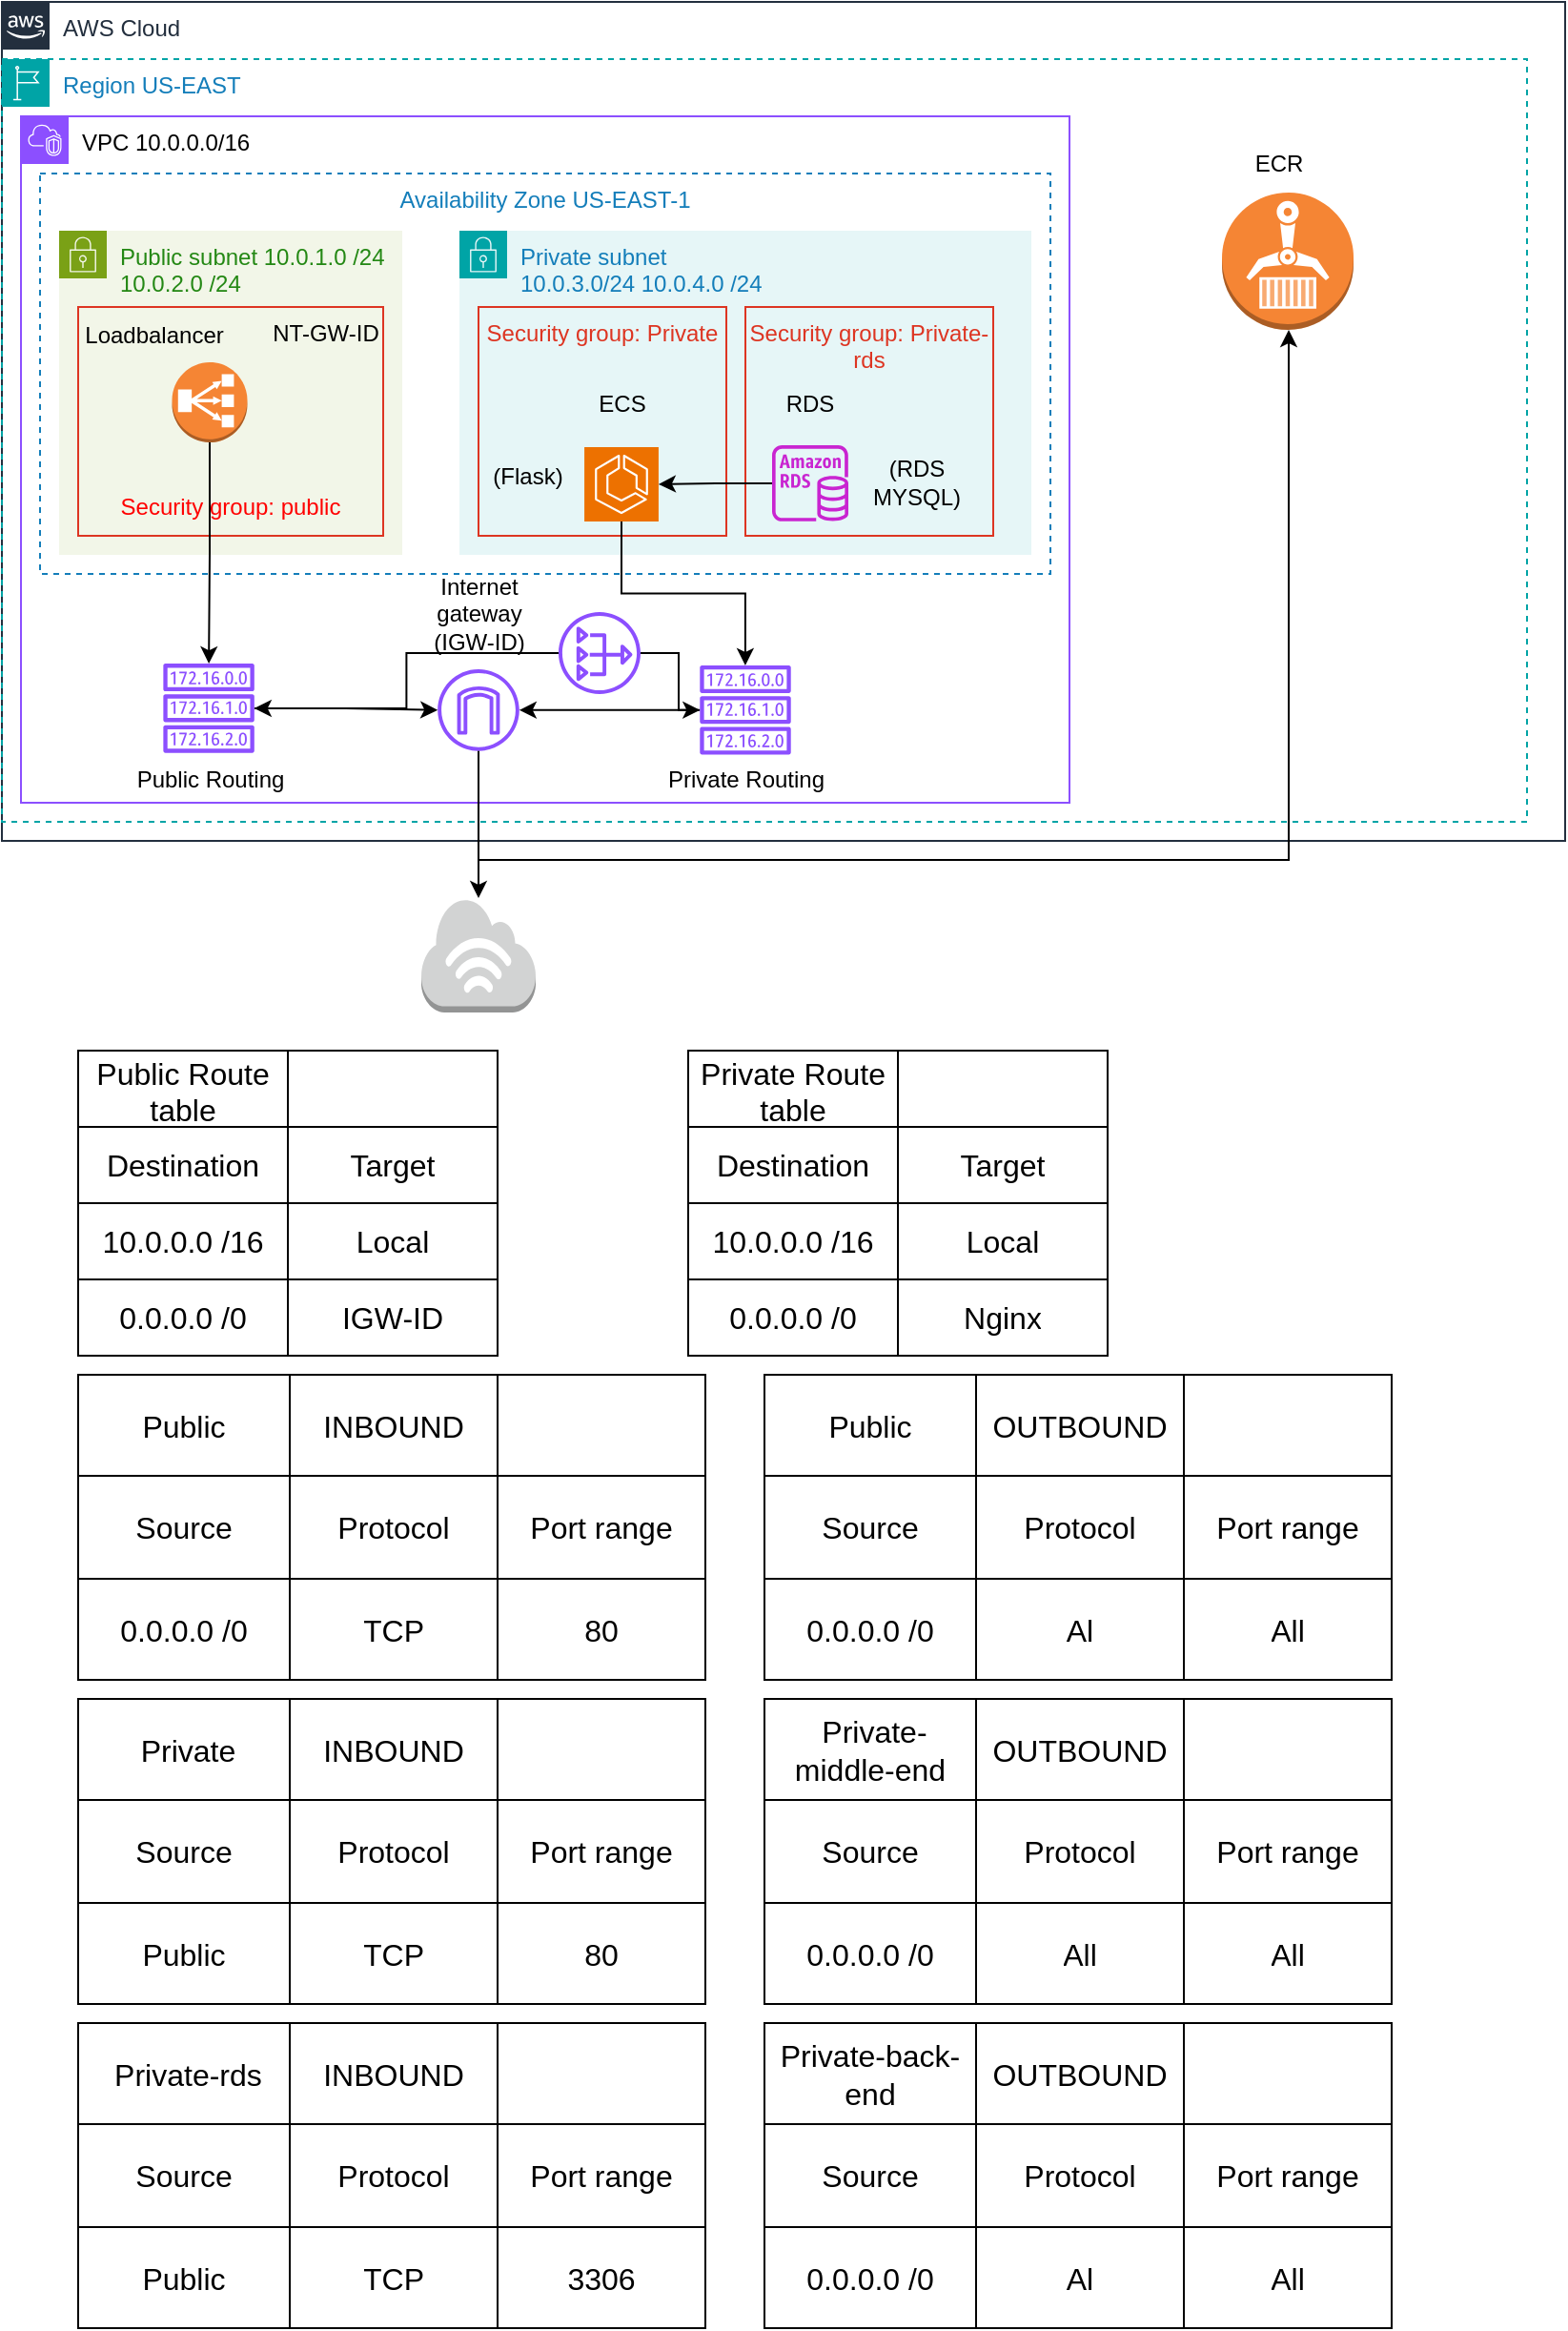 <mxfile version="27.0.5">
  <diagram name="Page-1" id="5mqavmqf-KSKa9qUVFey">
    <mxGraphModel dx="1971" dy="823" grid="1" gridSize="10" guides="1" tooltips="1" connect="1" arrows="1" fold="1" page="1" pageScale="1" pageWidth="827" pageHeight="1169" math="0" shadow="0">
      <root>
        <mxCell id="0" />
        <mxCell id="1" parent="0" />
        <mxCell id="b5eQ8oIe91yAA5OlFWOd-79" value="" style="outlineConnect=0;dashed=0;verticalLabelPosition=bottom;verticalAlign=top;align=center;html=1;shape=mxgraph.aws3.internet_3;fillColor=#D2D3D3;gradientColor=none;" parent="1" vertex="1">
          <mxGeometry x="220" y="470" width="60" height="60" as="geometry" />
        </mxCell>
        <mxCell id="b5eQ8oIe91yAA5OlFWOd-83" style="edgeStyle=orthogonalEdgeStyle;rounded=0;orthogonalLoop=1;jettySize=auto;html=1;" parent="1" source="b5eQ8oIe91yAA5OlFWOd-81" target="b5eQ8oIe91yAA5OlFWOd-79" edge="1">
          <mxGeometry relative="1" as="geometry" />
        </mxCell>
        <mxCell id="b5eQ8oIe91yAA5OlFWOd-76" value="AWS Cloud" style="points=[[0,0],[0.25,0],[0.5,0],[0.75,0],[1,0],[1,0.25],[1,0.5],[1,0.75],[1,1],[0.75,1],[0.5,1],[0.25,1],[0,1],[0,0.75],[0,0.5],[0,0.25]];outlineConnect=0;gradientColor=none;html=1;whiteSpace=wrap;fontSize=12;fontStyle=0;container=1;pointerEvents=0;collapsible=0;recursiveResize=0;shape=mxgraph.aws4.group;grIcon=mxgraph.aws4.group_aws_cloud_alt;strokeColor=#232F3E;fillColor=none;verticalAlign=top;align=left;spacingLeft=30;fontColor=#232F3E;dashed=0;" parent="1" vertex="1">
          <mxGeometry width="820" height="440" as="geometry" />
        </mxCell>
        <mxCell id="b5eQ8oIe91yAA5OlFWOd-77" value="&lt;div&gt;Region US-EAST&lt;/div&gt;" style="points=[[0,0],[0.25,0],[0.5,0],[0.75,0],[1,0],[1,0.25],[1,0.5],[1,0.75],[1,1],[0.75,1],[0.5,1],[0.25,1],[0,1],[0,0.75],[0,0.5],[0,0.25]];outlineConnect=0;gradientColor=none;html=1;whiteSpace=wrap;fontSize=12;fontStyle=0;container=1;pointerEvents=0;collapsible=0;recursiveResize=0;shape=mxgraph.aws4.group;grIcon=mxgraph.aws4.group_region;strokeColor=#00A4A6;fillColor=none;verticalAlign=top;align=left;spacingLeft=30;fontColor=#147EBA;dashed=1;" parent="b5eQ8oIe91yAA5OlFWOd-76" vertex="1">
          <mxGeometry y="30" width="800" height="400" as="geometry" />
        </mxCell>
        <mxCell id="b5eQ8oIe91yAA5OlFWOd-78" value="&lt;span style=&quot;color: rgb(0, 0, 0);&quot;&gt;VPC 10.0.0.0/16&lt;/span&gt;" style="points=[[0,0],[0.25,0],[0.5,0],[0.75,0],[1,0],[1,0.25],[1,0.5],[1,0.75],[1,1],[0.75,1],[0.5,1],[0.25,1],[0,1],[0,0.75],[0,0.5],[0,0.25]];outlineConnect=0;gradientColor=none;html=1;whiteSpace=wrap;fontSize=12;fontStyle=0;container=1;pointerEvents=0;collapsible=0;recursiveResize=0;shape=mxgraph.aws4.group;grIcon=mxgraph.aws4.group_vpc2;strokeColor=#8C4FFF;fillColor=none;verticalAlign=top;align=left;spacingLeft=30;fontColor=#AAB7B8;dashed=0;" parent="b5eQ8oIe91yAA5OlFWOd-77" vertex="1">
          <mxGeometry x="10" y="30" width="550" height="360" as="geometry" />
        </mxCell>
        <mxCell id="b5eQ8oIe91yAA5OlFWOd-86" value="Availability Zone US-EAST-1" style="fillColor=none;strokeColor=#147EBA;dashed=1;verticalAlign=top;fontStyle=0;fontColor=#147EBA;whiteSpace=wrap;html=1;" parent="b5eQ8oIe91yAA5OlFWOd-78" vertex="1">
          <mxGeometry x="10" y="30" width="530" height="210" as="geometry" />
        </mxCell>
        <mxCell id="b5eQ8oIe91yAA5OlFWOd-80" value="Internet gateway (IGW-ID)" style="text;html=1;align=center;verticalAlign=middle;whiteSpace=wrap;rounded=0;" parent="b5eQ8oIe91yAA5OlFWOd-78" vertex="1">
          <mxGeometry x="213.532" y="246" width="52.941" height="30" as="geometry" />
        </mxCell>
        <mxCell id="b5eQ8oIe91yAA5OlFWOd-81" value="" style="sketch=0;outlineConnect=0;fontColor=#232F3E;gradientColor=none;fillColor=#8C4FFF;strokeColor=none;dashed=0;verticalLabelPosition=bottom;verticalAlign=top;align=center;html=1;fontSize=12;fontStyle=0;aspect=fixed;pointerEvents=1;shape=mxgraph.aws4.internet_gateway;" parent="b5eQ8oIe91yAA5OlFWOd-78" vertex="1">
          <mxGeometry x="218.588" y="290.0" width="42.82" height="42.82" as="geometry" />
        </mxCell>
        <mxCell id="b5eQ8oIe91yAA5OlFWOd-91" value="&lt;div&gt;Private subnet&lt;/div&gt;&lt;div&gt;10.0.3.0/24 10.0.4.0 /24&lt;/div&gt;&lt;div&gt;&lt;br&gt;&lt;/div&gt;" style="points=[[0,0],[0.25,0],[0.5,0],[0.75,0],[1,0],[1,0.25],[1,0.5],[1,0.75],[1,1],[0.75,1],[0.5,1],[0.25,1],[0,1],[0,0.75],[0,0.5],[0,0.25]];outlineConnect=0;gradientColor=none;html=1;whiteSpace=wrap;fontSize=12;fontStyle=0;container=1;pointerEvents=0;collapsible=0;recursiveResize=0;shape=mxgraph.aws4.group;grIcon=mxgraph.aws4.group_security_group;grStroke=0;strokeColor=#00A4A6;fillColor=#E6F6F7;verticalAlign=top;align=left;spacingLeft=30;fontColor=#147EBA;dashed=0;" parent="b5eQ8oIe91yAA5OlFWOd-78" vertex="1">
          <mxGeometry x="230" y="60" width="300" height="170" as="geometry" />
        </mxCell>
        <mxCell id="b5eQ8oIe91yAA5OlFWOd-93" value="&lt;div&gt;Security group: Private&lt;/div&gt;" style="fillColor=none;strokeColor=#DD3522;verticalAlign=top;fontStyle=0;fontColor=#DD3522;whiteSpace=wrap;html=1;" parent="b5eQ8oIe91yAA5OlFWOd-91" vertex="1">
          <mxGeometry x="10" y="40" width="130" height="120" as="geometry" />
        </mxCell>
        <mxCell id="b5eQ8oIe91yAA5OlFWOd-102" value="" style="sketch=0;points=[[0,0,0],[0.25,0,0],[0.5,0,0],[0.75,0,0],[1,0,0],[0,1,0],[0.25,1,0],[0.5,1,0],[0.75,1,0],[1,1,0],[0,0.25,0],[0,0.5,0],[0,0.75,0],[1,0.25,0],[1,0.5,0],[1,0.75,0]];outlineConnect=0;fontColor=#232F3E;fillColor=#ED7100;strokeColor=#ffffff;dashed=0;verticalLabelPosition=bottom;verticalAlign=top;align=center;html=1;fontSize=12;fontStyle=0;aspect=fixed;shape=mxgraph.aws4.resourceIcon;resIcon=mxgraph.aws4.ecs;" parent="b5eQ8oIe91yAA5OlFWOd-91" vertex="1">
          <mxGeometry x="65.536" y="113.54" width="38.927" height="38.927" as="geometry" />
        </mxCell>
        <mxCell id="b5eQ8oIe91yAA5OlFWOd-103" value="&lt;div&gt;ECS&lt;/div&gt;" style="text;html=1;align=center;verticalAlign=middle;whiteSpace=wrap;rounded=0;" parent="b5eQ8oIe91yAA5OlFWOd-91" vertex="1">
          <mxGeometry x="40.73" y="76" width="88.54" height="30" as="geometry" />
        </mxCell>
        <mxCell id="b5eQ8oIe91yAA5OlFWOd-114" value="&lt;div&gt;Security group: Private-rds&lt;/div&gt;" style="fillColor=none;strokeColor=#DD3522;verticalAlign=top;fontStyle=0;fontColor=#DD3522;whiteSpace=wrap;html=1;" parent="b5eQ8oIe91yAA5OlFWOd-91" vertex="1">
          <mxGeometry x="150" y="40" width="130" height="120" as="geometry" />
        </mxCell>
        <mxCell id="b5eQ8oIe91yAA5OlFWOd-105" value="RDS" style="text;html=1;align=center;verticalAlign=middle;whiteSpace=wrap;rounded=0;" parent="b5eQ8oIe91yAA5OlFWOd-91" vertex="1">
          <mxGeometry x="154" y="76" width="60" height="30" as="geometry" />
        </mxCell>
        <mxCell id="b5eQ8oIe91yAA5OlFWOd-143" value="(Flask)" style="text;html=1;align=center;verticalAlign=middle;whiteSpace=wrap;rounded=0;" parent="b5eQ8oIe91yAA5OlFWOd-91" vertex="1">
          <mxGeometry x="5.54" y="113.54" width="60" height="30" as="geometry" />
        </mxCell>
        <mxCell id="b5eQ8oIe91yAA5OlFWOd-225" style="edgeStyle=orthogonalEdgeStyle;rounded=0;orthogonalLoop=1;jettySize=auto;html=1;" parent="b5eQ8oIe91yAA5OlFWOd-91" source="b5eQ8oIe91yAA5OlFWOd-144" target="b5eQ8oIe91yAA5OlFWOd-102" edge="1">
          <mxGeometry relative="1" as="geometry" />
        </mxCell>
        <mxCell id="b5eQ8oIe91yAA5OlFWOd-144" value="" style="sketch=0;outlineConnect=0;fontColor=#232F3E;gradientColor=none;fillColor=#C925D1;strokeColor=none;dashed=0;verticalLabelPosition=bottom;verticalAlign=top;align=center;html=1;fontSize=12;fontStyle=0;aspect=fixed;pointerEvents=1;shape=mxgraph.aws4.rds_instance;" parent="b5eQ8oIe91yAA5OlFWOd-91" vertex="1">
          <mxGeometry x="164" y="112.47" width="40" height="40" as="geometry" />
        </mxCell>
        <mxCell id="b5eQ8oIe91yAA5OlFWOd-146" value="(RDS MYSQL) " style="text;html=1;align=center;verticalAlign=middle;whiteSpace=wrap;rounded=0;" parent="b5eQ8oIe91yAA5OlFWOd-91" vertex="1">
          <mxGeometry x="210" y="117.47" width="60" height="30" as="geometry" />
        </mxCell>
        <mxCell id="b5eQ8oIe91yAA5OlFWOd-99" style="edgeStyle=orthogonalEdgeStyle;rounded=0;orthogonalLoop=1;jettySize=auto;html=1;" parent="b5eQ8oIe91yAA5OlFWOd-78" source="b5eQ8oIe91yAA5OlFWOd-94" target="b5eQ8oIe91yAA5OlFWOd-81" edge="1">
          <mxGeometry relative="1" as="geometry" />
        </mxCell>
        <mxCell id="b5eQ8oIe91yAA5OlFWOd-94" value="" style="sketch=0;outlineConnect=0;fontColor=#232F3E;gradientColor=none;fillColor=#8C4FFF;strokeColor=none;dashed=0;verticalLabelPosition=bottom;verticalAlign=top;align=center;html=1;fontSize=12;fontStyle=0;aspect=fixed;pointerEvents=1;shape=mxgraph.aws4.route_table;" parent="b5eQ8oIe91yAA5OlFWOd-78" vertex="1">
          <mxGeometry x="74.54" y="287.05" width="48" height="46.77" as="geometry" />
        </mxCell>
        <mxCell id="b5eQ8oIe91yAA5OlFWOd-95" value="Public Routing" style="text;html=1;align=center;verticalAlign=middle;resizable=0;points=[];autosize=1;strokeColor=none;fillColor=none;" parent="b5eQ8oIe91yAA5OlFWOd-78" vertex="1">
          <mxGeometry x="48.54" y="332.82" width="100" height="30" as="geometry" />
        </mxCell>
        <mxCell id="b5eQ8oIe91yAA5OlFWOd-112" style="edgeStyle=orthogonalEdgeStyle;rounded=0;orthogonalLoop=1;jettySize=auto;html=1;" parent="b5eQ8oIe91yAA5OlFWOd-78" source="b5eQ8oIe91yAA5OlFWOd-107" target="b5eQ8oIe91yAA5OlFWOd-81" edge="1">
          <mxGeometry relative="1" as="geometry" />
        </mxCell>
        <mxCell id="b5eQ8oIe91yAA5OlFWOd-107" value="" style="sketch=0;outlineConnect=0;fontColor=#232F3E;gradientColor=none;fillColor=#8C4FFF;strokeColor=none;dashed=0;verticalLabelPosition=bottom;verticalAlign=top;align=center;html=1;fontSize=12;fontStyle=0;aspect=fixed;pointerEvents=1;shape=mxgraph.aws4.route_table;" parent="b5eQ8oIe91yAA5OlFWOd-78" vertex="1">
          <mxGeometry x="356" y="288" width="48" height="46.77" as="geometry" />
        </mxCell>
        <mxCell id="b5eQ8oIe91yAA5OlFWOd-108" style="edgeStyle=orthogonalEdgeStyle;rounded=0;orthogonalLoop=1;jettySize=auto;html=1;exitX=0.5;exitY=1;exitDx=0;exitDy=0;exitPerimeter=0;" parent="b5eQ8oIe91yAA5OlFWOd-78" source="b5eQ8oIe91yAA5OlFWOd-102" target="b5eQ8oIe91yAA5OlFWOd-107" edge="1">
          <mxGeometry relative="1" as="geometry" />
        </mxCell>
        <mxCell id="b5eQ8oIe91yAA5OlFWOd-111" value="Private Routing" style="text;html=1;align=center;verticalAlign=middle;resizable=0;points=[];autosize=1;strokeColor=none;fillColor=none;" parent="b5eQ8oIe91yAA5OlFWOd-78" vertex="1">
          <mxGeometry x="325" y="332.77" width="110" height="30" as="geometry" />
        </mxCell>
        <mxCell id="1ZduI3p1I3vaccKk_Srs-1" value="Public subnet 10.0.1.0 /24 10.0.2.0 /24" style="points=[[0,0],[0.25,0],[0.5,0],[0.75,0],[1,0],[1,0.25],[1,0.5],[1,0.75],[1,1],[0.75,1],[0.5,1],[0.25,1],[0,1],[0,0.75],[0,0.5],[0,0.25]];outlineConnect=0;gradientColor=none;html=1;whiteSpace=wrap;fontSize=12;fontStyle=0;container=1;pointerEvents=0;collapsible=0;recursiveResize=0;shape=mxgraph.aws4.group;grIcon=mxgraph.aws4.group_security_group;grStroke=0;strokeColor=#7AA116;fillColor=#F2F6E8;verticalAlign=top;align=left;spacingLeft=30;fontColor=#248814;dashed=0;" vertex="1" parent="b5eQ8oIe91yAA5OlFWOd-78">
          <mxGeometry x="20" y="60" width="180" height="170" as="geometry" />
        </mxCell>
        <mxCell id="1ZduI3p1I3vaccKk_Srs-2" value="" style="fillColor=none;strokeColor=#DD3522;verticalAlign=top;fontStyle=0;fontColor=#DD3522;whiteSpace=wrap;html=1;" vertex="1" parent="1ZduI3p1I3vaccKk_Srs-1">
          <mxGeometry x="10" y="40" width="160" height="120" as="geometry" />
        </mxCell>
        <mxCell id="1ZduI3p1I3vaccKk_Srs-3" value="" style="outlineConnect=0;dashed=0;verticalLabelPosition=bottom;verticalAlign=top;align=center;html=1;shape=mxgraph.aws3.classic_load_balancer;fillColor=#F58534;gradientColor=none;" vertex="1" parent="1ZduI3p1I3vaccKk_Srs-1">
          <mxGeometry x="59.25" y="69" width="39.5" height="42" as="geometry" />
        </mxCell>
        <mxCell id="1ZduI3p1I3vaccKk_Srs-4" value="Loadbalancer" style="text;html=1;align=center;verticalAlign=middle;whiteSpace=wrap;rounded=0;rotation=0;" vertex="1" parent="1ZduI3p1I3vaccKk_Srs-1">
          <mxGeometry x="20" y="40" width="60" height="30" as="geometry" />
        </mxCell>
        <mxCell id="1ZduI3p1I3vaccKk_Srs-5" value="Security group: public" style="text;html=1;align=center;verticalAlign=middle;whiteSpace=wrap;rounded=0;fontColor=light-dark(#ff0000, #ededed);" vertex="1" parent="1ZduI3p1I3vaccKk_Srs-1">
          <mxGeometry x="20" y="130" width="140" height="30" as="geometry" />
        </mxCell>
        <mxCell id="1ZduI3p1I3vaccKk_Srs-8" value="&lt;div&gt;NT-GW-ID&lt;/div&gt;" style="text;html=1;align=center;verticalAlign=middle;whiteSpace=wrap;rounded=0;" vertex="1" parent="1ZduI3p1I3vaccKk_Srs-1">
          <mxGeometry x="110" y="39" width="60" height="30" as="geometry" />
        </mxCell>
        <mxCell id="1ZduI3p1I3vaccKk_Srs-9" style="edgeStyle=orthogonalEdgeStyle;rounded=0;orthogonalLoop=1;jettySize=auto;html=1;exitX=0.5;exitY=1;exitDx=0;exitDy=0;exitPerimeter=0;" edge="1" parent="b5eQ8oIe91yAA5OlFWOd-78" source="1ZduI3p1I3vaccKk_Srs-3" target="b5eQ8oIe91yAA5OlFWOd-94">
          <mxGeometry relative="1" as="geometry" />
        </mxCell>
        <mxCell id="1ZduI3p1I3vaccKk_Srs-10" style="edgeStyle=orthogonalEdgeStyle;rounded=0;orthogonalLoop=1;jettySize=auto;html=1;" edge="1" parent="b5eQ8oIe91yAA5OlFWOd-78" source="1ZduI3p1I3vaccKk_Srs-6" target="b5eQ8oIe91yAA5OlFWOd-107">
          <mxGeometry relative="1" as="geometry" />
        </mxCell>
        <mxCell id="1ZduI3p1I3vaccKk_Srs-11" style="edgeStyle=orthogonalEdgeStyle;rounded=0;orthogonalLoop=1;jettySize=auto;html=1;" edge="1" parent="b5eQ8oIe91yAA5OlFWOd-78" source="1ZduI3p1I3vaccKk_Srs-6" target="b5eQ8oIe91yAA5OlFWOd-94">
          <mxGeometry relative="1" as="geometry" />
        </mxCell>
        <mxCell id="1ZduI3p1I3vaccKk_Srs-6" value="" style="sketch=0;outlineConnect=0;fontColor=#232F3E;gradientColor=none;fillColor=#8C4FFF;strokeColor=none;dashed=0;verticalLabelPosition=bottom;verticalAlign=top;align=center;html=1;fontSize=12;fontStyle=0;aspect=fixed;pointerEvents=1;shape=mxgraph.aws4.nat_gateway;" vertex="1" parent="b5eQ8oIe91yAA5OlFWOd-78">
          <mxGeometry x="282" y="260" width="43" height="43" as="geometry" />
        </mxCell>
        <mxCell id="AVe9h3uzQn_SfULNAVAQ-1" value="" style="outlineConnect=0;dashed=0;verticalLabelPosition=bottom;verticalAlign=top;align=center;html=1;shape=mxgraph.aws3.ecr;fillColor=#F58534;gradientColor=none;" parent="b5eQ8oIe91yAA5OlFWOd-77" vertex="1">
          <mxGeometry x="640" y="70" width="69" height="72" as="geometry" />
        </mxCell>
        <mxCell id="AVe9h3uzQn_SfULNAVAQ-3" style="edgeStyle=orthogonalEdgeStyle;rounded=0;orthogonalLoop=1;jettySize=auto;html=1;" parent="b5eQ8oIe91yAA5OlFWOd-77" source="b5eQ8oIe91yAA5OlFWOd-81" target="AVe9h3uzQn_SfULNAVAQ-1" edge="1">
          <mxGeometry relative="1" as="geometry">
            <Array as="points">
              <mxPoint x="250" y="420" />
              <mxPoint x="675" y="420" />
            </Array>
          </mxGeometry>
        </mxCell>
        <mxCell id="AVe9h3uzQn_SfULNAVAQ-4" value="ECR" style="text;html=1;align=center;verticalAlign=middle;whiteSpace=wrap;rounded=0;" parent="b5eQ8oIe91yAA5OlFWOd-77" vertex="1">
          <mxGeometry x="640" y="40" width="60" height="30" as="geometry" />
        </mxCell>
        <mxCell id="b5eQ8oIe91yAA5OlFWOd-116" value="" style="shape=table;startSize=0;container=1;collapsible=0;childLayout=tableLayout;fontSize=16;" parent="1" vertex="1">
          <mxGeometry x="40" y="550" width="220" height="160" as="geometry" />
        </mxCell>
        <mxCell id="b5eQ8oIe91yAA5OlFWOd-117" value="" style="shape=tableRow;horizontal=0;startSize=0;swimlaneHead=0;swimlaneBody=0;strokeColor=inherit;top=0;left=0;bottom=0;right=0;collapsible=0;dropTarget=0;fillColor=none;points=[[0,0.5],[1,0.5]];portConstraint=eastwest;fontSize=16;" parent="b5eQ8oIe91yAA5OlFWOd-116" vertex="1">
          <mxGeometry width="220" height="40" as="geometry" />
        </mxCell>
        <mxCell id="b5eQ8oIe91yAA5OlFWOd-118" value="Public Route table" style="shape=partialRectangle;html=1;whiteSpace=wrap;connectable=0;strokeColor=inherit;overflow=hidden;fillColor=none;top=0;left=0;bottom=0;right=0;pointerEvents=1;fontSize=16;" parent="b5eQ8oIe91yAA5OlFWOd-117" vertex="1">
          <mxGeometry width="110" height="40" as="geometry">
            <mxRectangle width="110" height="40" as="alternateBounds" />
          </mxGeometry>
        </mxCell>
        <mxCell id="b5eQ8oIe91yAA5OlFWOd-119" value="" style="shape=partialRectangle;html=1;whiteSpace=wrap;connectable=0;strokeColor=inherit;overflow=hidden;fillColor=none;top=0;left=0;bottom=0;right=0;pointerEvents=1;fontSize=16;" parent="b5eQ8oIe91yAA5OlFWOd-117" vertex="1">
          <mxGeometry x="110" width="110" height="40" as="geometry">
            <mxRectangle width="110" height="40" as="alternateBounds" />
          </mxGeometry>
        </mxCell>
        <mxCell id="b5eQ8oIe91yAA5OlFWOd-120" value="" style="shape=tableRow;horizontal=0;startSize=0;swimlaneHead=0;swimlaneBody=0;strokeColor=inherit;top=0;left=0;bottom=0;right=0;collapsible=0;dropTarget=0;fillColor=none;points=[[0,0.5],[1,0.5]];portConstraint=eastwest;fontSize=16;" parent="b5eQ8oIe91yAA5OlFWOd-116" vertex="1">
          <mxGeometry y="40" width="220" height="40" as="geometry" />
        </mxCell>
        <mxCell id="b5eQ8oIe91yAA5OlFWOd-121" value="Destination" style="shape=partialRectangle;html=1;whiteSpace=wrap;connectable=0;strokeColor=inherit;overflow=hidden;fillColor=none;top=0;left=0;bottom=0;right=0;pointerEvents=1;fontSize=16;" parent="b5eQ8oIe91yAA5OlFWOd-120" vertex="1">
          <mxGeometry width="110" height="40" as="geometry">
            <mxRectangle width="110" height="40" as="alternateBounds" />
          </mxGeometry>
        </mxCell>
        <mxCell id="b5eQ8oIe91yAA5OlFWOd-122" value="Target" style="shape=partialRectangle;html=1;whiteSpace=wrap;connectable=0;strokeColor=inherit;overflow=hidden;fillColor=none;top=0;left=0;bottom=0;right=0;pointerEvents=1;fontSize=16;" parent="b5eQ8oIe91yAA5OlFWOd-120" vertex="1">
          <mxGeometry x="110" width="110" height="40" as="geometry">
            <mxRectangle width="110" height="40" as="alternateBounds" />
          </mxGeometry>
        </mxCell>
        <mxCell id="b5eQ8oIe91yAA5OlFWOd-123" value="" style="shape=tableRow;horizontal=0;startSize=0;swimlaneHead=0;swimlaneBody=0;strokeColor=inherit;top=0;left=0;bottom=0;right=0;collapsible=0;dropTarget=0;fillColor=none;points=[[0,0.5],[1,0.5]];portConstraint=eastwest;fontSize=16;" parent="b5eQ8oIe91yAA5OlFWOd-116" vertex="1">
          <mxGeometry y="80" width="220" height="40" as="geometry" />
        </mxCell>
        <mxCell id="b5eQ8oIe91yAA5OlFWOd-124" value="&lt;div align=&quot;center&quot;&gt;10.0.0.0 /16&lt;/div&gt;" style="shape=partialRectangle;html=1;whiteSpace=wrap;connectable=0;strokeColor=inherit;overflow=hidden;fillColor=none;top=0;left=0;bottom=0;right=0;pointerEvents=1;fontSize=16;align=center;" parent="b5eQ8oIe91yAA5OlFWOd-123" vertex="1">
          <mxGeometry width="110" height="40" as="geometry">
            <mxRectangle width="110" height="40" as="alternateBounds" />
          </mxGeometry>
        </mxCell>
        <mxCell id="b5eQ8oIe91yAA5OlFWOd-125" value="Local" style="shape=partialRectangle;html=1;whiteSpace=wrap;connectable=0;strokeColor=inherit;overflow=hidden;fillColor=none;top=0;left=0;bottom=0;right=0;pointerEvents=1;fontSize=16;" parent="b5eQ8oIe91yAA5OlFWOd-123" vertex="1">
          <mxGeometry x="110" width="110" height="40" as="geometry">
            <mxRectangle width="110" height="40" as="alternateBounds" />
          </mxGeometry>
        </mxCell>
        <mxCell id="b5eQ8oIe91yAA5OlFWOd-126" style="shape=tableRow;horizontal=0;startSize=0;swimlaneHead=0;swimlaneBody=0;strokeColor=inherit;top=0;left=0;bottom=0;right=0;collapsible=0;dropTarget=0;fillColor=none;points=[[0,0.5],[1,0.5]];portConstraint=eastwest;fontSize=16;" parent="b5eQ8oIe91yAA5OlFWOd-116" vertex="1">
          <mxGeometry y="120" width="220" height="40" as="geometry" />
        </mxCell>
        <mxCell id="b5eQ8oIe91yAA5OlFWOd-127" value="0.0.0.0 /0" style="shape=partialRectangle;html=1;whiteSpace=wrap;connectable=0;strokeColor=inherit;overflow=hidden;fillColor=none;top=0;left=0;bottom=0;right=0;pointerEvents=1;fontSize=16;align=center;" parent="b5eQ8oIe91yAA5OlFWOd-126" vertex="1">
          <mxGeometry width="110" height="40" as="geometry">
            <mxRectangle width="110" height="40" as="alternateBounds" />
          </mxGeometry>
        </mxCell>
        <mxCell id="b5eQ8oIe91yAA5OlFWOd-128" value="IGW-ID" style="shape=partialRectangle;html=1;whiteSpace=wrap;connectable=0;strokeColor=inherit;overflow=hidden;fillColor=none;top=0;left=0;bottom=0;right=0;pointerEvents=1;fontSize=16;" parent="b5eQ8oIe91yAA5OlFWOd-126" vertex="1">
          <mxGeometry x="110" width="110" height="40" as="geometry">
            <mxRectangle width="110" height="40" as="alternateBounds" />
          </mxGeometry>
        </mxCell>
        <mxCell id="b5eQ8oIe91yAA5OlFWOd-129" value="" style="shape=table;startSize=0;container=1;collapsible=0;childLayout=tableLayout;fontSize=16;" parent="1" vertex="1">
          <mxGeometry x="360" y="550" width="220" height="160" as="geometry" />
        </mxCell>
        <mxCell id="b5eQ8oIe91yAA5OlFWOd-130" value="" style="shape=tableRow;horizontal=0;startSize=0;swimlaneHead=0;swimlaneBody=0;strokeColor=inherit;top=0;left=0;bottom=0;right=0;collapsible=0;dropTarget=0;fillColor=none;points=[[0,0.5],[1,0.5]];portConstraint=eastwest;fontSize=16;" parent="b5eQ8oIe91yAA5OlFWOd-129" vertex="1">
          <mxGeometry width="220" height="40" as="geometry" />
        </mxCell>
        <mxCell id="b5eQ8oIe91yAA5OlFWOd-131" value="Private Route table" style="shape=partialRectangle;html=1;whiteSpace=wrap;connectable=0;strokeColor=inherit;overflow=hidden;fillColor=none;top=0;left=0;bottom=0;right=0;pointerEvents=1;fontSize=16;" parent="b5eQ8oIe91yAA5OlFWOd-130" vertex="1">
          <mxGeometry width="110" height="40" as="geometry">
            <mxRectangle width="110" height="40" as="alternateBounds" />
          </mxGeometry>
        </mxCell>
        <mxCell id="b5eQ8oIe91yAA5OlFWOd-132" value="" style="shape=partialRectangle;html=1;whiteSpace=wrap;connectable=0;strokeColor=inherit;overflow=hidden;fillColor=none;top=0;left=0;bottom=0;right=0;pointerEvents=1;fontSize=16;" parent="b5eQ8oIe91yAA5OlFWOd-130" vertex="1">
          <mxGeometry x="110" width="110" height="40" as="geometry">
            <mxRectangle width="110" height="40" as="alternateBounds" />
          </mxGeometry>
        </mxCell>
        <mxCell id="b5eQ8oIe91yAA5OlFWOd-133" value="" style="shape=tableRow;horizontal=0;startSize=0;swimlaneHead=0;swimlaneBody=0;strokeColor=inherit;top=0;left=0;bottom=0;right=0;collapsible=0;dropTarget=0;fillColor=none;points=[[0,0.5],[1,0.5]];portConstraint=eastwest;fontSize=16;" parent="b5eQ8oIe91yAA5OlFWOd-129" vertex="1">
          <mxGeometry y="40" width="220" height="40" as="geometry" />
        </mxCell>
        <mxCell id="b5eQ8oIe91yAA5OlFWOd-134" value="Destination" style="shape=partialRectangle;html=1;whiteSpace=wrap;connectable=0;strokeColor=inherit;overflow=hidden;fillColor=none;top=0;left=0;bottom=0;right=0;pointerEvents=1;fontSize=16;" parent="b5eQ8oIe91yAA5OlFWOd-133" vertex="1">
          <mxGeometry width="110" height="40" as="geometry">
            <mxRectangle width="110" height="40" as="alternateBounds" />
          </mxGeometry>
        </mxCell>
        <mxCell id="b5eQ8oIe91yAA5OlFWOd-135" value="Target" style="shape=partialRectangle;html=1;whiteSpace=wrap;connectable=0;strokeColor=inherit;overflow=hidden;fillColor=none;top=0;left=0;bottom=0;right=0;pointerEvents=1;fontSize=16;" parent="b5eQ8oIe91yAA5OlFWOd-133" vertex="1">
          <mxGeometry x="110" width="110" height="40" as="geometry">
            <mxRectangle width="110" height="40" as="alternateBounds" />
          </mxGeometry>
        </mxCell>
        <mxCell id="b5eQ8oIe91yAA5OlFWOd-136" value="" style="shape=tableRow;horizontal=0;startSize=0;swimlaneHead=0;swimlaneBody=0;strokeColor=inherit;top=0;left=0;bottom=0;right=0;collapsible=0;dropTarget=0;fillColor=none;points=[[0,0.5],[1,0.5]];portConstraint=eastwest;fontSize=16;" parent="b5eQ8oIe91yAA5OlFWOd-129" vertex="1">
          <mxGeometry y="80" width="220" height="40" as="geometry" />
        </mxCell>
        <mxCell id="b5eQ8oIe91yAA5OlFWOd-137" value="&lt;div align=&quot;center&quot;&gt;10.0.0.0 /16&lt;/div&gt;" style="shape=partialRectangle;html=1;whiteSpace=wrap;connectable=0;strokeColor=inherit;overflow=hidden;fillColor=none;top=0;left=0;bottom=0;right=0;pointerEvents=1;fontSize=16;align=center;" parent="b5eQ8oIe91yAA5OlFWOd-136" vertex="1">
          <mxGeometry width="110" height="40" as="geometry">
            <mxRectangle width="110" height="40" as="alternateBounds" />
          </mxGeometry>
        </mxCell>
        <mxCell id="b5eQ8oIe91yAA5OlFWOd-138" value="Local" style="shape=partialRectangle;html=1;whiteSpace=wrap;connectable=0;strokeColor=inherit;overflow=hidden;fillColor=none;top=0;left=0;bottom=0;right=0;pointerEvents=1;fontSize=16;" parent="b5eQ8oIe91yAA5OlFWOd-136" vertex="1">
          <mxGeometry x="110" width="110" height="40" as="geometry">
            <mxRectangle width="110" height="40" as="alternateBounds" />
          </mxGeometry>
        </mxCell>
        <mxCell id="b5eQ8oIe91yAA5OlFWOd-139" style="shape=tableRow;horizontal=0;startSize=0;swimlaneHead=0;swimlaneBody=0;strokeColor=inherit;top=0;left=0;bottom=0;right=0;collapsible=0;dropTarget=0;fillColor=none;points=[[0,0.5],[1,0.5]];portConstraint=eastwest;fontSize=16;" parent="b5eQ8oIe91yAA5OlFWOd-129" vertex="1">
          <mxGeometry y="120" width="220" height="40" as="geometry" />
        </mxCell>
        <mxCell id="b5eQ8oIe91yAA5OlFWOd-140" value="0.0.0.0 /0" style="shape=partialRectangle;html=1;whiteSpace=wrap;connectable=0;strokeColor=inherit;overflow=hidden;fillColor=none;top=0;left=0;bottom=0;right=0;pointerEvents=1;fontSize=16;align=center;" parent="b5eQ8oIe91yAA5OlFWOd-139" vertex="1">
          <mxGeometry width="110" height="40" as="geometry">
            <mxRectangle width="110" height="40" as="alternateBounds" />
          </mxGeometry>
        </mxCell>
        <mxCell id="b5eQ8oIe91yAA5OlFWOd-141" value="Nginx" style="shape=partialRectangle;html=1;whiteSpace=wrap;connectable=0;strokeColor=inherit;overflow=hidden;fillColor=none;top=0;left=0;bottom=0;right=0;pointerEvents=1;fontSize=16;" parent="b5eQ8oIe91yAA5OlFWOd-139" vertex="1">
          <mxGeometry x="110" width="110" height="40" as="geometry">
            <mxRectangle width="110" height="40" as="alternateBounds" />
          </mxGeometry>
        </mxCell>
        <mxCell id="b5eQ8oIe91yAA5OlFWOd-147" value="" style="shape=table;startSize=0;container=1;collapsible=0;childLayout=tableLayout;fontSize=16;" parent="1" vertex="1">
          <mxGeometry x="40" y="720" width="329" height="160" as="geometry" />
        </mxCell>
        <mxCell id="b5eQ8oIe91yAA5OlFWOd-148" value="" style="shape=tableRow;horizontal=0;startSize=0;swimlaneHead=0;swimlaneBody=0;strokeColor=inherit;top=0;left=0;bottom=0;right=0;collapsible=0;dropTarget=0;fillColor=none;points=[[0,0.5],[1,0.5]];portConstraint=eastwest;fontSize=16;" parent="b5eQ8oIe91yAA5OlFWOd-147" vertex="1">
          <mxGeometry width="329" height="53" as="geometry" />
        </mxCell>
        <mxCell id="b5eQ8oIe91yAA5OlFWOd-149" value="Public" style="shape=partialRectangle;html=1;whiteSpace=wrap;connectable=0;strokeColor=inherit;overflow=hidden;fillColor=none;top=0;left=0;bottom=0;right=0;pointerEvents=1;fontSize=16;" parent="b5eQ8oIe91yAA5OlFWOd-148" vertex="1">
          <mxGeometry width="111" height="53" as="geometry">
            <mxRectangle width="111" height="53" as="alternateBounds" />
          </mxGeometry>
        </mxCell>
        <mxCell id="b5eQ8oIe91yAA5OlFWOd-150" value="INBOUND" style="shape=partialRectangle;html=1;whiteSpace=wrap;connectable=0;strokeColor=inherit;overflow=hidden;fillColor=none;top=0;left=0;bottom=0;right=0;pointerEvents=1;fontSize=16;" parent="b5eQ8oIe91yAA5OlFWOd-148" vertex="1">
          <mxGeometry x="111" width="109" height="53" as="geometry">
            <mxRectangle width="109" height="53" as="alternateBounds" />
          </mxGeometry>
        </mxCell>
        <mxCell id="b5eQ8oIe91yAA5OlFWOd-151" style="shape=partialRectangle;html=1;whiteSpace=wrap;connectable=0;strokeColor=inherit;overflow=hidden;fillColor=none;top=0;left=0;bottom=0;right=0;pointerEvents=1;fontSize=16;" parent="b5eQ8oIe91yAA5OlFWOd-148" vertex="1">
          <mxGeometry x="220" width="109" height="53" as="geometry">
            <mxRectangle width="109" height="53" as="alternateBounds" />
          </mxGeometry>
        </mxCell>
        <mxCell id="b5eQ8oIe91yAA5OlFWOd-152" value="" style="shape=tableRow;horizontal=0;startSize=0;swimlaneHead=0;swimlaneBody=0;strokeColor=inherit;top=0;left=0;bottom=0;right=0;collapsible=0;dropTarget=0;fillColor=none;points=[[0,0.5],[1,0.5]];portConstraint=eastwest;fontSize=16;" parent="b5eQ8oIe91yAA5OlFWOd-147" vertex="1">
          <mxGeometry y="53" width="329" height="54" as="geometry" />
        </mxCell>
        <mxCell id="b5eQ8oIe91yAA5OlFWOd-153" value="Source" style="shape=partialRectangle;html=1;whiteSpace=wrap;connectable=0;strokeColor=inherit;overflow=hidden;fillColor=none;top=0;left=0;bottom=0;right=0;pointerEvents=1;fontSize=16;" parent="b5eQ8oIe91yAA5OlFWOd-152" vertex="1">
          <mxGeometry width="111" height="54" as="geometry">
            <mxRectangle width="111" height="54" as="alternateBounds" />
          </mxGeometry>
        </mxCell>
        <mxCell id="b5eQ8oIe91yAA5OlFWOd-154" value="Protocol" style="shape=partialRectangle;html=1;whiteSpace=wrap;connectable=0;strokeColor=inherit;overflow=hidden;fillColor=none;top=0;left=0;bottom=0;right=0;pointerEvents=1;fontSize=16;" parent="b5eQ8oIe91yAA5OlFWOd-152" vertex="1">
          <mxGeometry x="111" width="109" height="54" as="geometry">
            <mxRectangle width="109" height="54" as="alternateBounds" />
          </mxGeometry>
        </mxCell>
        <mxCell id="b5eQ8oIe91yAA5OlFWOd-155" value="Port range" style="shape=partialRectangle;html=1;whiteSpace=wrap;connectable=0;strokeColor=inherit;overflow=hidden;fillColor=none;top=0;left=0;bottom=0;right=0;pointerEvents=1;fontSize=16;" parent="b5eQ8oIe91yAA5OlFWOd-152" vertex="1">
          <mxGeometry x="220" width="109" height="54" as="geometry">
            <mxRectangle width="109" height="54" as="alternateBounds" />
          </mxGeometry>
        </mxCell>
        <mxCell id="b5eQ8oIe91yAA5OlFWOd-156" value="" style="shape=tableRow;horizontal=0;startSize=0;swimlaneHead=0;swimlaneBody=0;strokeColor=inherit;top=0;left=0;bottom=0;right=0;collapsible=0;dropTarget=0;fillColor=none;points=[[0,0.5],[1,0.5]];portConstraint=eastwest;fontSize=16;" parent="b5eQ8oIe91yAA5OlFWOd-147" vertex="1">
          <mxGeometry y="107" width="329" height="53" as="geometry" />
        </mxCell>
        <mxCell id="b5eQ8oIe91yAA5OlFWOd-157" value="0.0.0.0 /0" style="shape=partialRectangle;html=1;whiteSpace=wrap;connectable=0;strokeColor=inherit;overflow=hidden;fillColor=none;top=0;left=0;bottom=0;right=0;pointerEvents=1;fontSize=16;" parent="b5eQ8oIe91yAA5OlFWOd-156" vertex="1">
          <mxGeometry width="111" height="53" as="geometry">
            <mxRectangle width="111" height="53" as="alternateBounds" />
          </mxGeometry>
        </mxCell>
        <mxCell id="b5eQ8oIe91yAA5OlFWOd-158" value="TCP" style="shape=partialRectangle;html=1;whiteSpace=wrap;connectable=0;strokeColor=inherit;overflow=hidden;fillColor=none;top=0;left=0;bottom=0;right=0;pointerEvents=1;fontSize=16;" parent="b5eQ8oIe91yAA5OlFWOd-156" vertex="1">
          <mxGeometry x="111" width="109" height="53" as="geometry">
            <mxRectangle width="109" height="53" as="alternateBounds" />
          </mxGeometry>
        </mxCell>
        <mxCell id="b5eQ8oIe91yAA5OlFWOd-159" value="80" style="shape=partialRectangle;html=1;whiteSpace=wrap;connectable=0;strokeColor=inherit;overflow=hidden;fillColor=none;top=0;left=0;bottom=0;right=0;pointerEvents=1;fontSize=16;" parent="b5eQ8oIe91yAA5OlFWOd-156" vertex="1">
          <mxGeometry x="220" width="109" height="53" as="geometry">
            <mxRectangle width="109" height="53" as="alternateBounds" />
          </mxGeometry>
        </mxCell>
        <mxCell id="b5eQ8oIe91yAA5OlFWOd-160" value="" style="shape=table;startSize=0;container=1;collapsible=0;childLayout=tableLayout;fontSize=16;" parent="1" vertex="1">
          <mxGeometry x="400" y="720" width="329" height="160" as="geometry" />
        </mxCell>
        <mxCell id="b5eQ8oIe91yAA5OlFWOd-161" value="" style="shape=tableRow;horizontal=0;startSize=0;swimlaneHead=0;swimlaneBody=0;strokeColor=inherit;top=0;left=0;bottom=0;right=0;collapsible=0;dropTarget=0;fillColor=none;points=[[0,0.5],[1,0.5]];portConstraint=eastwest;fontSize=16;" parent="b5eQ8oIe91yAA5OlFWOd-160" vertex="1">
          <mxGeometry width="329" height="53" as="geometry" />
        </mxCell>
        <mxCell id="b5eQ8oIe91yAA5OlFWOd-162" value="Public" style="shape=partialRectangle;html=1;whiteSpace=wrap;connectable=0;strokeColor=inherit;overflow=hidden;fillColor=none;top=0;left=0;bottom=0;right=0;pointerEvents=1;fontSize=16;" parent="b5eQ8oIe91yAA5OlFWOd-161" vertex="1">
          <mxGeometry width="111" height="53" as="geometry">
            <mxRectangle width="111" height="53" as="alternateBounds" />
          </mxGeometry>
        </mxCell>
        <mxCell id="b5eQ8oIe91yAA5OlFWOd-163" value="OUTBOUND" style="shape=partialRectangle;html=1;whiteSpace=wrap;connectable=0;strokeColor=inherit;overflow=hidden;fillColor=none;top=0;left=0;bottom=0;right=0;pointerEvents=1;fontSize=16;" parent="b5eQ8oIe91yAA5OlFWOd-161" vertex="1">
          <mxGeometry x="111" width="109" height="53" as="geometry">
            <mxRectangle width="109" height="53" as="alternateBounds" />
          </mxGeometry>
        </mxCell>
        <mxCell id="b5eQ8oIe91yAA5OlFWOd-164" style="shape=partialRectangle;html=1;whiteSpace=wrap;connectable=0;strokeColor=inherit;overflow=hidden;fillColor=none;top=0;left=0;bottom=0;right=0;pointerEvents=1;fontSize=16;" parent="b5eQ8oIe91yAA5OlFWOd-161" vertex="1">
          <mxGeometry x="220" width="109" height="53" as="geometry">
            <mxRectangle width="109" height="53" as="alternateBounds" />
          </mxGeometry>
        </mxCell>
        <mxCell id="b5eQ8oIe91yAA5OlFWOd-165" value="" style="shape=tableRow;horizontal=0;startSize=0;swimlaneHead=0;swimlaneBody=0;strokeColor=inherit;top=0;left=0;bottom=0;right=0;collapsible=0;dropTarget=0;fillColor=none;points=[[0,0.5],[1,0.5]];portConstraint=eastwest;fontSize=16;" parent="b5eQ8oIe91yAA5OlFWOd-160" vertex="1">
          <mxGeometry y="53" width="329" height="54" as="geometry" />
        </mxCell>
        <mxCell id="b5eQ8oIe91yAA5OlFWOd-166" value="Source" style="shape=partialRectangle;html=1;whiteSpace=wrap;connectable=0;strokeColor=inherit;overflow=hidden;fillColor=none;top=0;left=0;bottom=0;right=0;pointerEvents=1;fontSize=16;" parent="b5eQ8oIe91yAA5OlFWOd-165" vertex="1">
          <mxGeometry width="111" height="54" as="geometry">
            <mxRectangle width="111" height="54" as="alternateBounds" />
          </mxGeometry>
        </mxCell>
        <mxCell id="b5eQ8oIe91yAA5OlFWOd-167" value="Protocol" style="shape=partialRectangle;html=1;whiteSpace=wrap;connectable=0;strokeColor=inherit;overflow=hidden;fillColor=none;top=0;left=0;bottom=0;right=0;pointerEvents=1;fontSize=16;" parent="b5eQ8oIe91yAA5OlFWOd-165" vertex="1">
          <mxGeometry x="111" width="109" height="54" as="geometry">
            <mxRectangle width="109" height="54" as="alternateBounds" />
          </mxGeometry>
        </mxCell>
        <mxCell id="b5eQ8oIe91yAA5OlFWOd-168" value="Port range" style="shape=partialRectangle;html=1;whiteSpace=wrap;connectable=0;strokeColor=inherit;overflow=hidden;fillColor=none;top=0;left=0;bottom=0;right=0;pointerEvents=1;fontSize=16;" parent="b5eQ8oIe91yAA5OlFWOd-165" vertex="1">
          <mxGeometry x="220" width="109" height="54" as="geometry">
            <mxRectangle width="109" height="54" as="alternateBounds" />
          </mxGeometry>
        </mxCell>
        <mxCell id="b5eQ8oIe91yAA5OlFWOd-169" value="" style="shape=tableRow;horizontal=0;startSize=0;swimlaneHead=0;swimlaneBody=0;strokeColor=inherit;top=0;left=0;bottom=0;right=0;collapsible=0;dropTarget=0;fillColor=none;points=[[0,0.5],[1,0.5]];portConstraint=eastwest;fontSize=16;" parent="b5eQ8oIe91yAA5OlFWOd-160" vertex="1">
          <mxGeometry y="107" width="329" height="53" as="geometry" />
        </mxCell>
        <mxCell id="b5eQ8oIe91yAA5OlFWOd-170" value="0.0.0.0 /0" style="shape=partialRectangle;html=1;whiteSpace=wrap;connectable=0;strokeColor=inherit;overflow=hidden;fillColor=none;top=0;left=0;bottom=0;right=0;pointerEvents=1;fontSize=16;" parent="b5eQ8oIe91yAA5OlFWOd-169" vertex="1">
          <mxGeometry width="111" height="53" as="geometry">
            <mxRectangle width="111" height="53" as="alternateBounds" />
          </mxGeometry>
        </mxCell>
        <mxCell id="b5eQ8oIe91yAA5OlFWOd-171" value="Al" style="shape=partialRectangle;html=1;whiteSpace=wrap;connectable=0;strokeColor=inherit;overflow=hidden;fillColor=none;top=0;left=0;bottom=0;right=0;pointerEvents=1;fontSize=16;" parent="b5eQ8oIe91yAA5OlFWOd-169" vertex="1">
          <mxGeometry x="111" width="109" height="53" as="geometry">
            <mxRectangle width="109" height="53" as="alternateBounds" />
          </mxGeometry>
        </mxCell>
        <mxCell id="b5eQ8oIe91yAA5OlFWOd-172" value="All" style="shape=partialRectangle;html=1;whiteSpace=wrap;connectable=0;strokeColor=inherit;overflow=hidden;fillColor=none;top=0;left=0;bottom=0;right=0;pointerEvents=1;fontSize=16;" parent="b5eQ8oIe91yAA5OlFWOd-169" vertex="1">
          <mxGeometry x="220" width="109" height="53" as="geometry">
            <mxRectangle width="109" height="53" as="alternateBounds" />
          </mxGeometry>
        </mxCell>
        <mxCell id="b5eQ8oIe91yAA5OlFWOd-173" value="" style="shape=table;startSize=0;container=1;collapsible=0;childLayout=tableLayout;fontSize=16;" parent="1" vertex="1">
          <mxGeometry x="40" y="890" width="329" height="160" as="geometry" />
        </mxCell>
        <mxCell id="b5eQ8oIe91yAA5OlFWOd-174" value="" style="shape=tableRow;horizontal=0;startSize=0;swimlaneHead=0;swimlaneBody=0;strokeColor=inherit;top=0;left=0;bottom=0;right=0;collapsible=0;dropTarget=0;fillColor=none;points=[[0,0.5],[1,0.5]];portConstraint=eastwest;fontSize=16;" parent="b5eQ8oIe91yAA5OlFWOd-173" vertex="1">
          <mxGeometry width="329" height="53" as="geometry" />
        </mxCell>
        <mxCell id="b5eQ8oIe91yAA5OlFWOd-175" value="&lt;div&gt;&amp;nbsp;Private&lt;/div&gt;" style="shape=partialRectangle;html=1;whiteSpace=wrap;connectable=0;strokeColor=inherit;overflow=hidden;fillColor=none;top=0;left=0;bottom=0;right=0;pointerEvents=1;fontSize=16;" parent="b5eQ8oIe91yAA5OlFWOd-174" vertex="1">
          <mxGeometry width="111" height="53" as="geometry">
            <mxRectangle width="111" height="53" as="alternateBounds" />
          </mxGeometry>
        </mxCell>
        <mxCell id="b5eQ8oIe91yAA5OlFWOd-176" value="INBOUND" style="shape=partialRectangle;html=1;whiteSpace=wrap;connectable=0;strokeColor=inherit;overflow=hidden;fillColor=none;top=0;left=0;bottom=0;right=0;pointerEvents=1;fontSize=16;" parent="b5eQ8oIe91yAA5OlFWOd-174" vertex="1">
          <mxGeometry x="111" width="109" height="53" as="geometry">
            <mxRectangle width="109" height="53" as="alternateBounds" />
          </mxGeometry>
        </mxCell>
        <mxCell id="b5eQ8oIe91yAA5OlFWOd-177" style="shape=partialRectangle;html=1;whiteSpace=wrap;connectable=0;strokeColor=inherit;overflow=hidden;fillColor=none;top=0;left=0;bottom=0;right=0;pointerEvents=1;fontSize=16;" parent="b5eQ8oIe91yAA5OlFWOd-174" vertex="1">
          <mxGeometry x="220" width="109" height="53" as="geometry">
            <mxRectangle width="109" height="53" as="alternateBounds" />
          </mxGeometry>
        </mxCell>
        <mxCell id="b5eQ8oIe91yAA5OlFWOd-178" value="" style="shape=tableRow;horizontal=0;startSize=0;swimlaneHead=0;swimlaneBody=0;strokeColor=inherit;top=0;left=0;bottom=0;right=0;collapsible=0;dropTarget=0;fillColor=none;points=[[0,0.5],[1,0.5]];portConstraint=eastwest;fontSize=16;" parent="b5eQ8oIe91yAA5OlFWOd-173" vertex="1">
          <mxGeometry y="53" width="329" height="54" as="geometry" />
        </mxCell>
        <mxCell id="b5eQ8oIe91yAA5OlFWOd-179" value="Source" style="shape=partialRectangle;html=1;whiteSpace=wrap;connectable=0;strokeColor=inherit;overflow=hidden;fillColor=none;top=0;left=0;bottom=0;right=0;pointerEvents=1;fontSize=16;" parent="b5eQ8oIe91yAA5OlFWOd-178" vertex="1">
          <mxGeometry width="111" height="54" as="geometry">
            <mxRectangle width="111" height="54" as="alternateBounds" />
          </mxGeometry>
        </mxCell>
        <mxCell id="b5eQ8oIe91yAA5OlFWOd-180" value="Protocol" style="shape=partialRectangle;html=1;whiteSpace=wrap;connectable=0;strokeColor=inherit;overflow=hidden;fillColor=none;top=0;left=0;bottom=0;right=0;pointerEvents=1;fontSize=16;" parent="b5eQ8oIe91yAA5OlFWOd-178" vertex="1">
          <mxGeometry x="111" width="109" height="54" as="geometry">
            <mxRectangle width="109" height="54" as="alternateBounds" />
          </mxGeometry>
        </mxCell>
        <mxCell id="b5eQ8oIe91yAA5OlFWOd-181" value="Port range" style="shape=partialRectangle;html=1;whiteSpace=wrap;connectable=0;strokeColor=inherit;overflow=hidden;fillColor=none;top=0;left=0;bottom=0;right=0;pointerEvents=1;fontSize=16;" parent="b5eQ8oIe91yAA5OlFWOd-178" vertex="1">
          <mxGeometry x="220" width="109" height="54" as="geometry">
            <mxRectangle width="109" height="54" as="alternateBounds" />
          </mxGeometry>
        </mxCell>
        <mxCell id="b5eQ8oIe91yAA5OlFWOd-182" value="" style="shape=tableRow;horizontal=0;startSize=0;swimlaneHead=0;swimlaneBody=0;strokeColor=inherit;top=0;left=0;bottom=0;right=0;collapsible=0;dropTarget=0;fillColor=none;points=[[0,0.5],[1,0.5]];portConstraint=eastwest;fontSize=16;" parent="b5eQ8oIe91yAA5OlFWOd-173" vertex="1">
          <mxGeometry y="107" width="329" height="53" as="geometry" />
        </mxCell>
        <mxCell id="b5eQ8oIe91yAA5OlFWOd-183" value="Public" style="shape=partialRectangle;html=1;whiteSpace=wrap;connectable=0;strokeColor=inherit;overflow=hidden;fillColor=none;top=0;left=0;bottom=0;right=0;pointerEvents=1;fontSize=16;" parent="b5eQ8oIe91yAA5OlFWOd-182" vertex="1">
          <mxGeometry width="111" height="53" as="geometry">
            <mxRectangle width="111" height="53" as="alternateBounds" />
          </mxGeometry>
        </mxCell>
        <mxCell id="b5eQ8oIe91yAA5OlFWOd-184" value="TCP" style="shape=partialRectangle;html=1;whiteSpace=wrap;connectable=0;strokeColor=inherit;overflow=hidden;fillColor=none;top=0;left=0;bottom=0;right=0;pointerEvents=1;fontSize=16;" parent="b5eQ8oIe91yAA5OlFWOd-182" vertex="1">
          <mxGeometry x="111" width="109" height="53" as="geometry">
            <mxRectangle width="109" height="53" as="alternateBounds" />
          </mxGeometry>
        </mxCell>
        <mxCell id="b5eQ8oIe91yAA5OlFWOd-185" value="80" style="shape=partialRectangle;html=1;whiteSpace=wrap;connectable=0;strokeColor=inherit;overflow=hidden;fillColor=none;top=0;left=0;bottom=0;right=0;pointerEvents=1;fontSize=16;" parent="b5eQ8oIe91yAA5OlFWOd-182" vertex="1">
          <mxGeometry x="220" width="109" height="53" as="geometry">
            <mxRectangle width="109" height="53" as="alternateBounds" />
          </mxGeometry>
        </mxCell>
        <mxCell id="b5eQ8oIe91yAA5OlFWOd-186" value="" style="shape=table;startSize=0;container=1;collapsible=0;childLayout=tableLayout;fontSize=16;" parent="1" vertex="1">
          <mxGeometry x="400" y="890" width="329" height="160" as="geometry" />
        </mxCell>
        <mxCell id="b5eQ8oIe91yAA5OlFWOd-187" value="" style="shape=tableRow;horizontal=0;startSize=0;swimlaneHead=0;swimlaneBody=0;strokeColor=inherit;top=0;left=0;bottom=0;right=0;collapsible=0;dropTarget=0;fillColor=none;points=[[0,0.5],[1,0.5]];portConstraint=eastwest;fontSize=16;" parent="b5eQ8oIe91yAA5OlFWOd-186" vertex="1">
          <mxGeometry width="329" height="53" as="geometry" />
        </mxCell>
        <mxCell id="b5eQ8oIe91yAA5OlFWOd-188" value="&amp;nbsp;Private-middle-end" style="shape=partialRectangle;html=1;whiteSpace=wrap;connectable=0;strokeColor=inherit;overflow=hidden;fillColor=none;top=0;left=0;bottom=0;right=0;pointerEvents=1;fontSize=16;" parent="b5eQ8oIe91yAA5OlFWOd-187" vertex="1">
          <mxGeometry width="111" height="53" as="geometry">
            <mxRectangle width="111" height="53" as="alternateBounds" />
          </mxGeometry>
        </mxCell>
        <mxCell id="b5eQ8oIe91yAA5OlFWOd-189" value="OUTBOUND" style="shape=partialRectangle;html=1;whiteSpace=wrap;connectable=0;strokeColor=inherit;overflow=hidden;fillColor=none;top=0;left=0;bottom=0;right=0;pointerEvents=1;fontSize=16;" parent="b5eQ8oIe91yAA5OlFWOd-187" vertex="1">
          <mxGeometry x="111" width="109" height="53" as="geometry">
            <mxRectangle width="109" height="53" as="alternateBounds" />
          </mxGeometry>
        </mxCell>
        <mxCell id="b5eQ8oIe91yAA5OlFWOd-190" style="shape=partialRectangle;html=1;whiteSpace=wrap;connectable=0;strokeColor=inherit;overflow=hidden;fillColor=none;top=0;left=0;bottom=0;right=0;pointerEvents=1;fontSize=16;" parent="b5eQ8oIe91yAA5OlFWOd-187" vertex="1">
          <mxGeometry x="220" width="109" height="53" as="geometry">
            <mxRectangle width="109" height="53" as="alternateBounds" />
          </mxGeometry>
        </mxCell>
        <mxCell id="b5eQ8oIe91yAA5OlFWOd-191" value="" style="shape=tableRow;horizontal=0;startSize=0;swimlaneHead=0;swimlaneBody=0;strokeColor=inherit;top=0;left=0;bottom=0;right=0;collapsible=0;dropTarget=0;fillColor=none;points=[[0,0.5],[1,0.5]];portConstraint=eastwest;fontSize=16;" parent="b5eQ8oIe91yAA5OlFWOd-186" vertex="1">
          <mxGeometry y="53" width="329" height="54" as="geometry" />
        </mxCell>
        <mxCell id="b5eQ8oIe91yAA5OlFWOd-192" value="Source" style="shape=partialRectangle;html=1;whiteSpace=wrap;connectable=0;strokeColor=inherit;overflow=hidden;fillColor=none;top=0;left=0;bottom=0;right=0;pointerEvents=1;fontSize=16;" parent="b5eQ8oIe91yAA5OlFWOd-191" vertex="1">
          <mxGeometry width="111" height="54" as="geometry">
            <mxRectangle width="111" height="54" as="alternateBounds" />
          </mxGeometry>
        </mxCell>
        <mxCell id="b5eQ8oIe91yAA5OlFWOd-193" value="Protocol" style="shape=partialRectangle;html=1;whiteSpace=wrap;connectable=0;strokeColor=inherit;overflow=hidden;fillColor=none;top=0;left=0;bottom=0;right=0;pointerEvents=1;fontSize=16;" parent="b5eQ8oIe91yAA5OlFWOd-191" vertex="1">
          <mxGeometry x="111" width="109" height="54" as="geometry">
            <mxRectangle width="109" height="54" as="alternateBounds" />
          </mxGeometry>
        </mxCell>
        <mxCell id="b5eQ8oIe91yAA5OlFWOd-194" value="Port range" style="shape=partialRectangle;html=1;whiteSpace=wrap;connectable=0;strokeColor=inherit;overflow=hidden;fillColor=none;top=0;left=0;bottom=0;right=0;pointerEvents=1;fontSize=16;" parent="b5eQ8oIe91yAA5OlFWOd-191" vertex="1">
          <mxGeometry x="220" width="109" height="54" as="geometry">
            <mxRectangle width="109" height="54" as="alternateBounds" />
          </mxGeometry>
        </mxCell>
        <mxCell id="b5eQ8oIe91yAA5OlFWOd-195" value="" style="shape=tableRow;horizontal=0;startSize=0;swimlaneHead=0;swimlaneBody=0;strokeColor=inherit;top=0;left=0;bottom=0;right=0;collapsible=0;dropTarget=0;fillColor=none;points=[[0,0.5],[1,0.5]];portConstraint=eastwest;fontSize=16;" parent="b5eQ8oIe91yAA5OlFWOd-186" vertex="1">
          <mxGeometry y="107" width="329" height="53" as="geometry" />
        </mxCell>
        <mxCell id="b5eQ8oIe91yAA5OlFWOd-196" value="0.0.0.0 /0" style="shape=partialRectangle;html=1;whiteSpace=wrap;connectable=0;strokeColor=inherit;overflow=hidden;fillColor=none;top=0;left=0;bottom=0;right=0;pointerEvents=1;fontSize=16;" parent="b5eQ8oIe91yAA5OlFWOd-195" vertex="1">
          <mxGeometry width="111" height="53" as="geometry">
            <mxRectangle width="111" height="53" as="alternateBounds" />
          </mxGeometry>
        </mxCell>
        <mxCell id="b5eQ8oIe91yAA5OlFWOd-197" value="All" style="shape=partialRectangle;html=1;whiteSpace=wrap;connectable=0;strokeColor=inherit;overflow=hidden;fillColor=none;top=0;left=0;bottom=0;right=0;pointerEvents=1;fontSize=16;" parent="b5eQ8oIe91yAA5OlFWOd-195" vertex="1">
          <mxGeometry x="111" width="109" height="53" as="geometry">
            <mxRectangle width="109" height="53" as="alternateBounds" />
          </mxGeometry>
        </mxCell>
        <mxCell id="b5eQ8oIe91yAA5OlFWOd-198" value="All" style="shape=partialRectangle;html=1;whiteSpace=wrap;connectable=0;strokeColor=inherit;overflow=hidden;fillColor=none;top=0;left=0;bottom=0;right=0;pointerEvents=1;fontSize=16;" parent="b5eQ8oIe91yAA5OlFWOd-195" vertex="1">
          <mxGeometry x="220" width="109" height="53" as="geometry">
            <mxRectangle width="109" height="53" as="alternateBounds" />
          </mxGeometry>
        </mxCell>
        <mxCell id="b5eQ8oIe91yAA5OlFWOd-199" value="" style="shape=table;startSize=0;container=1;collapsible=0;childLayout=tableLayout;fontSize=16;" parent="1" vertex="1">
          <mxGeometry x="400" y="1060" width="329" height="160" as="geometry" />
        </mxCell>
        <mxCell id="b5eQ8oIe91yAA5OlFWOd-200" value="" style="shape=tableRow;horizontal=0;startSize=0;swimlaneHead=0;swimlaneBody=0;strokeColor=inherit;top=0;left=0;bottom=0;right=0;collapsible=0;dropTarget=0;fillColor=none;points=[[0,0.5],[1,0.5]];portConstraint=eastwest;fontSize=16;" parent="b5eQ8oIe91yAA5OlFWOd-199" vertex="1">
          <mxGeometry width="329" height="53" as="geometry" />
        </mxCell>
        <mxCell id="b5eQ8oIe91yAA5OlFWOd-201" value="Private-back-end" style="shape=partialRectangle;html=1;whiteSpace=wrap;connectable=0;strokeColor=inherit;overflow=hidden;fillColor=none;top=0;left=0;bottom=0;right=0;pointerEvents=1;fontSize=16;" parent="b5eQ8oIe91yAA5OlFWOd-200" vertex="1">
          <mxGeometry width="111" height="53" as="geometry">
            <mxRectangle width="111" height="53" as="alternateBounds" />
          </mxGeometry>
        </mxCell>
        <mxCell id="b5eQ8oIe91yAA5OlFWOd-202" value="OUTBOUND" style="shape=partialRectangle;html=1;whiteSpace=wrap;connectable=0;strokeColor=inherit;overflow=hidden;fillColor=none;top=0;left=0;bottom=0;right=0;pointerEvents=1;fontSize=16;" parent="b5eQ8oIe91yAA5OlFWOd-200" vertex="1">
          <mxGeometry x="111" width="109" height="53" as="geometry">
            <mxRectangle width="109" height="53" as="alternateBounds" />
          </mxGeometry>
        </mxCell>
        <mxCell id="b5eQ8oIe91yAA5OlFWOd-203" style="shape=partialRectangle;html=1;whiteSpace=wrap;connectable=0;strokeColor=inherit;overflow=hidden;fillColor=none;top=0;left=0;bottom=0;right=0;pointerEvents=1;fontSize=16;" parent="b5eQ8oIe91yAA5OlFWOd-200" vertex="1">
          <mxGeometry x="220" width="109" height="53" as="geometry">
            <mxRectangle width="109" height="53" as="alternateBounds" />
          </mxGeometry>
        </mxCell>
        <mxCell id="b5eQ8oIe91yAA5OlFWOd-204" value="" style="shape=tableRow;horizontal=0;startSize=0;swimlaneHead=0;swimlaneBody=0;strokeColor=inherit;top=0;left=0;bottom=0;right=0;collapsible=0;dropTarget=0;fillColor=none;points=[[0,0.5],[1,0.5]];portConstraint=eastwest;fontSize=16;" parent="b5eQ8oIe91yAA5OlFWOd-199" vertex="1">
          <mxGeometry y="53" width="329" height="54" as="geometry" />
        </mxCell>
        <mxCell id="b5eQ8oIe91yAA5OlFWOd-205" value="Source" style="shape=partialRectangle;html=1;whiteSpace=wrap;connectable=0;strokeColor=inherit;overflow=hidden;fillColor=none;top=0;left=0;bottom=0;right=0;pointerEvents=1;fontSize=16;" parent="b5eQ8oIe91yAA5OlFWOd-204" vertex="1">
          <mxGeometry width="111" height="54" as="geometry">
            <mxRectangle width="111" height="54" as="alternateBounds" />
          </mxGeometry>
        </mxCell>
        <mxCell id="b5eQ8oIe91yAA5OlFWOd-206" value="Protocol" style="shape=partialRectangle;html=1;whiteSpace=wrap;connectable=0;strokeColor=inherit;overflow=hidden;fillColor=none;top=0;left=0;bottom=0;right=0;pointerEvents=1;fontSize=16;" parent="b5eQ8oIe91yAA5OlFWOd-204" vertex="1">
          <mxGeometry x="111" width="109" height="54" as="geometry">
            <mxRectangle width="109" height="54" as="alternateBounds" />
          </mxGeometry>
        </mxCell>
        <mxCell id="b5eQ8oIe91yAA5OlFWOd-207" value="Port range" style="shape=partialRectangle;html=1;whiteSpace=wrap;connectable=0;strokeColor=inherit;overflow=hidden;fillColor=none;top=0;left=0;bottom=0;right=0;pointerEvents=1;fontSize=16;" parent="b5eQ8oIe91yAA5OlFWOd-204" vertex="1">
          <mxGeometry x="220" width="109" height="54" as="geometry">
            <mxRectangle width="109" height="54" as="alternateBounds" />
          </mxGeometry>
        </mxCell>
        <mxCell id="b5eQ8oIe91yAA5OlFWOd-208" value="" style="shape=tableRow;horizontal=0;startSize=0;swimlaneHead=0;swimlaneBody=0;strokeColor=inherit;top=0;left=0;bottom=0;right=0;collapsible=0;dropTarget=0;fillColor=none;points=[[0,0.5],[1,0.5]];portConstraint=eastwest;fontSize=16;" parent="b5eQ8oIe91yAA5OlFWOd-199" vertex="1">
          <mxGeometry y="107" width="329" height="53" as="geometry" />
        </mxCell>
        <mxCell id="b5eQ8oIe91yAA5OlFWOd-209" value="0.0.0.0 /0" style="shape=partialRectangle;html=1;whiteSpace=wrap;connectable=0;strokeColor=inherit;overflow=hidden;fillColor=none;top=0;left=0;bottom=0;right=0;pointerEvents=1;fontSize=16;" parent="b5eQ8oIe91yAA5OlFWOd-208" vertex="1">
          <mxGeometry width="111" height="53" as="geometry">
            <mxRectangle width="111" height="53" as="alternateBounds" />
          </mxGeometry>
        </mxCell>
        <mxCell id="b5eQ8oIe91yAA5OlFWOd-210" value="Al" style="shape=partialRectangle;html=1;whiteSpace=wrap;connectable=0;strokeColor=inherit;overflow=hidden;fillColor=none;top=0;left=0;bottom=0;right=0;pointerEvents=1;fontSize=16;" parent="b5eQ8oIe91yAA5OlFWOd-208" vertex="1">
          <mxGeometry x="111" width="109" height="53" as="geometry">
            <mxRectangle width="109" height="53" as="alternateBounds" />
          </mxGeometry>
        </mxCell>
        <mxCell id="b5eQ8oIe91yAA5OlFWOd-211" value="All" style="shape=partialRectangle;html=1;whiteSpace=wrap;connectable=0;strokeColor=inherit;overflow=hidden;fillColor=none;top=0;left=0;bottom=0;right=0;pointerEvents=1;fontSize=16;" parent="b5eQ8oIe91yAA5OlFWOd-208" vertex="1">
          <mxGeometry x="220" width="109" height="53" as="geometry">
            <mxRectangle width="109" height="53" as="alternateBounds" />
          </mxGeometry>
        </mxCell>
        <mxCell id="b5eQ8oIe91yAA5OlFWOd-212" value="" style="shape=table;startSize=0;container=1;collapsible=0;childLayout=tableLayout;fontSize=16;" parent="1" vertex="1">
          <mxGeometry x="40" y="1060" width="329" height="160" as="geometry" />
        </mxCell>
        <mxCell id="b5eQ8oIe91yAA5OlFWOd-213" value="" style="shape=tableRow;horizontal=0;startSize=0;swimlaneHead=0;swimlaneBody=0;strokeColor=inherit;top=0;left=0;bottom=0;right=0;collapsible=0;dropTarget=0;fillColor=none;points=[[0,0.5],[1,0.5]];portConstraint=eastwest;fontSize=16;" parent="b5eQ8oIe91yAA5OlFWOd-212" vertex="1">
          <mxGeometry width="329" height="53" as="geometry" />
        </mxCell>
        <mxCell id="b5eQ8oIe91yAA5OlFWOd-214" value="&amp;nbsp;Private-rds" style="shape=partialRectangle;html=1;whiteSpace=wrap;connectable=0;strokeColor=inherit;overflow=hidden;fillColor=none;top=0;left=0;bottom=0;right=0;pointerEvents=1;fontSize=16;" parent="b5eQ8oIe91yAA5OlFWOd-213" vertex="1">
          <mxGeometry width="111" height="53" as="geometry">
            <mxRectangle width="111" height="53" as="alternateBounds" />
          </mxGeometry>
        </mxCell>
        <mxCell id="b5eQ8oIe91yAA5OlFWOd-215" value="INBOUND" style="shape=partialRectangle;html=1;whiteSpace=wrap;connectable=0;strokeColor=inherit;overflow=hidden;fillColor=none;top=0;left=0;bottom=0;right=0;pointerEvents=1;fontSize=16;" parent="b5eQ8oIe91yAA5OlFWOd-213" vertex="1">
          <mxGeometry x="111" width="109" height="53" as="geometry">
            <mxRectangle width="109" height="53" as="alternateBounds" />
          </mxGeometry>
        </mxCell>
        <mxCell id="b5eQ8oIe91yAA5OlFWOd-216" style="shape=partialRectangle;html=1;whiteSpace=wrap;connectable=0;strokeColor=inherit;overflow=hidden;fillColor=none;top=0;left=0;bottom=0;right=0;pointerEvents=1;fontSize=16;" parent="b5eQ8oIe91yAA5OlFWOd-213" vertex="1">
          <mxGeometry x="220" width="109" height="53" as="geometry">
            <mxRectangle width="109" height="53" as="alternateBounds" />
          </mxGeometry>
        </mxCell>
        <mxCell id="b5eQ8oIe91yAA5OlFWOd-217" value="" style="shape=tableRow;horizontal=0;startSize=0;swimlaneHead=0;swimlaneBody=0;strokeColor=inherit;top=0;left=0;bottom=0;right=0;collapsible=0;dropTarget=0;fillColor=none;points=[[0,0.5],[1,0.5]];portConstraint=eastwest;fontSize=16;" parent="b5eQ8oIe91yAA5OlFWOd-212" vertex="1">
          <mxGeometry y="53" width="329" height="54" as="geometry" />
        </mxCell>
        <mxCell id="b5eQ8oIe91yAA5OlFWOd-218" value="Source" style="shape=partialRectangle;html=1;whiteSpace=wrap;connectable=0;strokeColor=inherit;overflow=hidden;fillColor=none;top=0;left=0;bottom=0;right=0;pointerEvents=1;fontSize=16;" parent="b5eQ8oIe91yAA5OlFWOd-217" vertex="1">
          <mxGeometry width="111" height="54" as="geometry">
            <mxRectangle width="111" height="54" as="alternateBounds" />
          </mxGeometry>
        </mxCell>
        <mxCell id="b5eQ8oIe91yAA5OlFWOd-219" value="Protocol" style="shape=partialRectangle;html=1;whiteSpace=wrap;connectable=0;strokeColor=inherit;overflow=hidden;fillColor=none;top=0;left=0;bottom=0;right=0;pointerEvents=1;fontSize=16;" parent="b5eQ8oIe91yAA5OlFWOd-217" vertex="1">
          <mxGeometry x="111" width="109" height="54" as="geometry">
            <mxRectangle width="109" height="54" as="alternateBounds" />
          </mxGeometry>
        </mxCell>
        <mxCell id="b5eQ8oIe91yAA5OlFWOd-220" value="Port range" style="shape=partialRectangle;html=1;whiteSpace=wrap;connectable=0;strokeColor=inherit;overflow=hidden;fillColor=none;top=0;left=0;bottom=0;right=0;pointerEvents=1;fontSize=16;" parent="b5eQ8oIe91yAA5OlFWOd-217" vertex="1">
          <mxGeometry x="220" width="109" height="54" as="geometry">
            <mxRectangle width="109" height="54" as="alternateBounds" />
          </mxGeometry>
        </mxCell>
        <mxCell id="b5eQ8oIe91yAA5OlFWOd-221" value="" style="shape=tableRow;horizontal=0;startSize=0;swimlaneHead=0;swimlaneBody=0;strokeColor=inherit;top=0;left=0;bottom=0;right=0;collapsible=0;dropTarget=0;fillColor=none;points=[[0,0.5],[1,0.5]];portConstraint=eastwest;fontSize=16;" parent="b5eQ8oIe91yAA5OlFWOd-212" vertex="1">
          <mxGeometry y="107" width="329" height="53" as="geometry" />
        </mxCell>
        <mxCell id="b5eQ8oIe91yAA5OlFWOd-222" value="Public" style="shape=partialRectangle;html=1;whiteSpace=wrap;connectable=0;strokeColor=inherit;overflow=hidden;fillColor=none;top=0;left=0;bottom=0;right=0;pointerEvents=1;fontSize=16;" parent="b5eQ8oIe91yAA5OlFWOd-221" vertex="1">
          <mxGeometry width="111" height="53" as="geometry">
            <mxRectangle width="111" height="53" as="alternateBounds" />
          </mxGeometry>
        </mxCell>
        <mxCell id="b5eQ8oIe91yAA5OlFWOd-223" value="TCP" style="shape=partialRectangle;html=1;whiteSpace=wrap;connectable=0;strokeColor=inherit;overflow=hidden;fillColor=none;top=0;left=0;bottom=0;right=0;pointerEvents=1;fontSize=16;" parent="b5eQ8oIe91yAA5OlFWOd-221" vertex="1">
          <mxGeometry x="111" width="109" height="53" as="geometry">
            <mxRectangle width="109" height="53" as="alternateBounds" />
          </mxGeometry>
        </mxCell>
        <mxCell id="b5eQ8oIe91yAA5OlFWOd-224" value="3306" style="shape=partialRectangle;html=1;whiteSpace=wrap;connectable=0;strokeColor=inherit;overflow=hidden;fillColor=none;top=0;left=0;bottom=0;right=0;pointerEvents=1;fontSize=16;" parent="b5eQ8oIe91yAA5OlFWOd-221" vertex="1">
          <mxGeometry x="220" width="109" height="53" as="geometry">
            <mxRectangle width="109" height="53" as="alternateBounds" />
          </mxGeometry>
        </mxCell>
      </root>
    </mxGraphModel>
  </diagram>
</mxfile>
